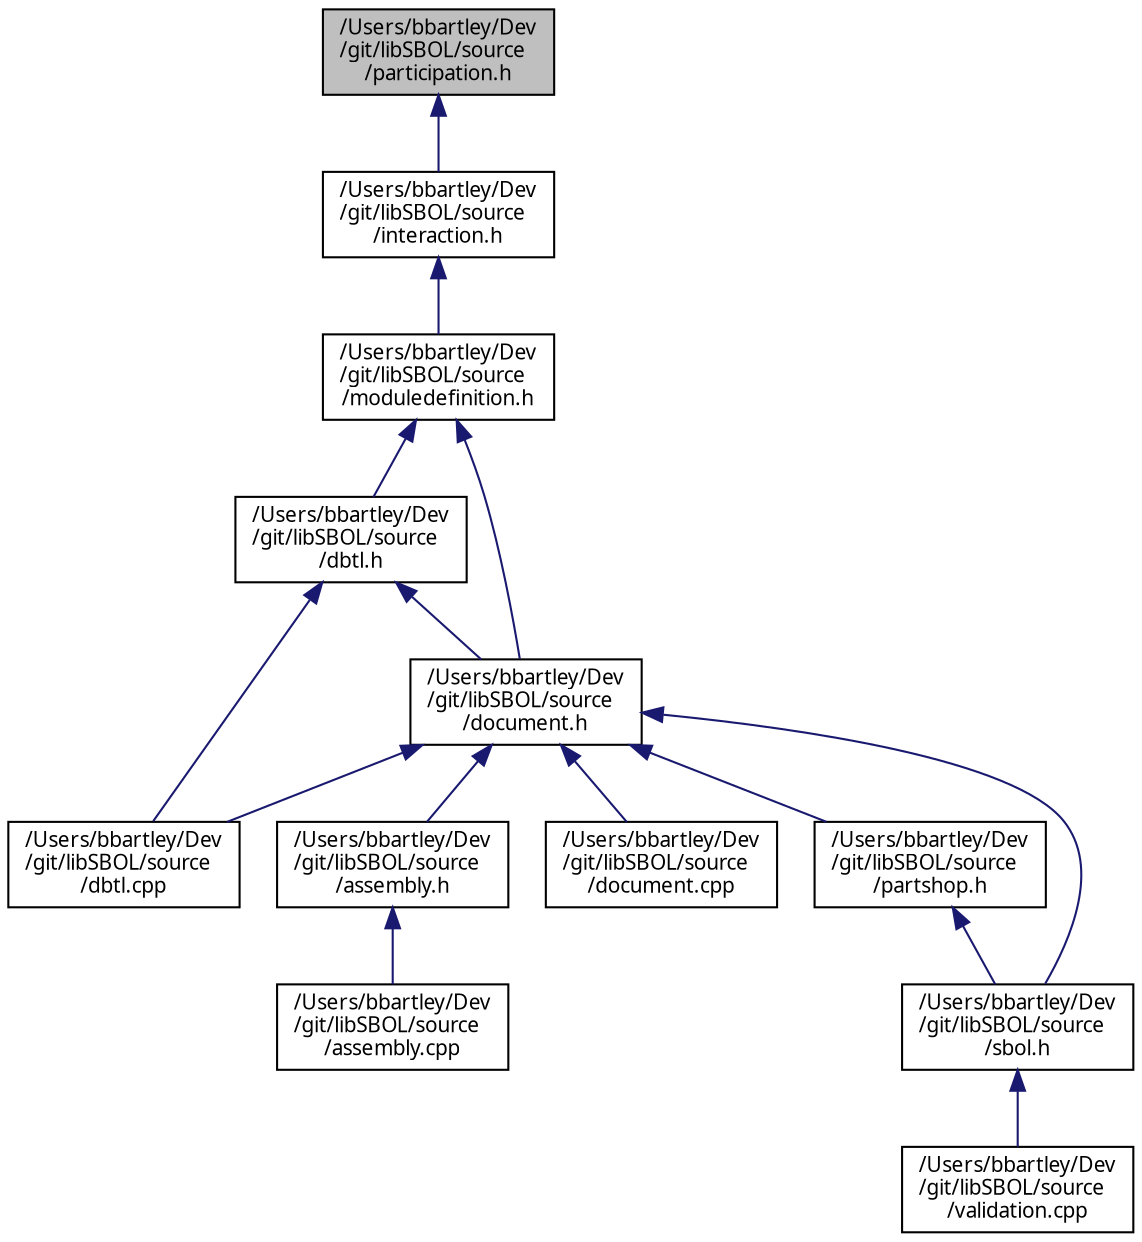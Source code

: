 digraph "/Users/bbartley/Dev/git/libSBOL/source/participation.h"
{
  edge [fontname="FreeSans.ttf",fontsize="10",labelfontname="FreeSans.ttf",labelfontsize="10"];
  node [fontname="FreeSans.ttf",fontsize="10",shape=record];
  Node20 [label="/Users/bbartley/Dev\l/git/libSBOL/source\l/participation.h",height=0.2,width=0.4,color="black", fillcolor="grey75", style="filled", fontcolor="black"];
  Node20 -> Node21 [dir="back",color="midnightblue",fontsize="10",style="solid",fontname="FreeSans.ttf"];
  Node21 [label="/Users/bbartley/Dev\l/git/libSBOL/source\l/interaction.h",height=0.2,width=0.4,color="black", fillcolor="white", style="filled",URL="$interaction_8h.html",tooltip="Interaction class. "];
  Node21 -> Node22 [dir="back",color="midnightblue",fontsize="10",style="solid",fontname="FreeSans.ttf"];
  Node22 [label="/Users/bbartley/Dev\l/git/libSBOL/source\l/moduledefinition.h",height=0.2,width=0.4,color="black", fillcolor="white", style="filled",URL="$moduledefinition_8h.html",tooltip="ModuleDefinition class. "];
  Node22 -> Node23 [dir="back",color="midnightblue",fontsize="10",style="solid",fontname="FreeSans.ttf"];
  Node23 [label="/Users/bbartley/Dev\l/git/libSBOL/source\l/document.h",height=0.2,width=0.4,color="black", fillcolor="white", style="filled",URL="$document_8h.html",tooltip="Document class, serialization method, and some low-level accessor methods. "];
  Node23 -> Node24 [dir="back",color="midnightblue",fontsize="10",style="solid",fontname="FreeSans.ttf"];
  Node24 [label="/Users/bbartley/Dev\l/git/libSBOL/source\l/assembly.h",height=0.2,width=0.4,color="black", fillcolor="white", style="filled",URL="$assembly_8h.html",tooltip="Convenience methods for manipulating primary sequence structure. "];
  Node24 -> Node25 [dir="back",color="midnightblue",fontsize="10",style="solid",fontname="FreeSans.ttf"];
  Node25 [label="/Users/bbartley/Dev\l/git/libSBOL/source\l/assembly.cpp",height=0.2,width=0.4,color="black", fillcolor="white", style="filled",URL="$assembly_8cpp.html",tooltip="Convenience methods for manipulating primary sequence structure. "];
  Node23 -> Node26 [dir="back",color="midnightblue",fontsize="10",style="solid",fontname="FreeSans.ttf"];
  Node26 [label="/Users/bbartley/Dev\l/git/libSBOL/source\l/dbtl.cpp",height=0.2,width=0.4,color="black", fillcolor="white", style="filled",URL="$dbtl_8cpp.html",tooltip="Methods for Design-Build-Test classes. "];
  Node23 -> Node27 [dir="back",color="midnightblue",fontsize="10",style="solid",fontname="FreeSans.ttf"];
  Node27 [label="/Users/bbartley/Dev\l/git/libSBOL/source\l/document.cpp",height=0.2,width=0.4,color="black", fillcolor="white", style="filled",URL="$document_8cpp.html",tooltip="Document class, serialization method, and some low-level accessor methods. "];
  Node23 -> Node28 [dir="back",color="midnightblue",fontsize="10",style="solid",fontname="FreeSans.ttf"];
  Node28 [label="/Users/bbartley/Dev\l/git/libSBOL/source\l/partshop.h",height=0.2,width=0.4,color="black", fillcolor="white", style="filled",URL="$partshop_8h.html",tooltip="API front-end for online bioparts repositories. "];
  Node28 -> Node29 [dir="back",color="midnightblue",fontsize="10",style="solid",fontname="FreeSans.ttf"];
  Node29 [label="/Users/bbartley/Dev\l/git/libSBOL/source\l/sbol.h",height=0.2,width=0.4,color="black", fillcolor="white", style="filled",URL="$sbol_8h.html",tooltip="Import this header to access the libSBOL API. "];
  Node29 -> Node30 [dir="back",color="midnightblue",fontsize="10",style="solid",fontname="FreeSans.ttf"];
  Node30 [label="/Users/bbartley/Dev\l/git/libSBOL/source\l/validation.cpp",height=0.2,width=0.4,color="black", fillcolor="white", style="filled",URL="$validation_8cpp.html",tooltip="Validation rules. "];
  Node23 -> Node29 [dir="back",color="midnightblue",fontsize="10",style="solid",fontname="FreeSans.ttf"];
  Node22 -> Node31 [dir="back",color="midnightblue",fontsize="10",style="solid",fontname="FreeSans.ttf"];
  Node31 [label="/Users/bbartley/Dev\l/git/libSBOL/source\l/dbtl.h",height=0.2,width=0.4,color="black", fillcolor="white", style="filled",URL="$dbtl_8h.html",tooltip="Contains the interface for Design-Build-Test classes. "];
  Node31 -> Node23 [dir="back",color="midnightblue",fontsize="10",style="solid",fontname="FreeSans.ttf"];
  Node31 -> Node26 [dir="back",color="midnightblue",fontsize="10",style="solid",fontname="FreeSans.ttf"];
}
